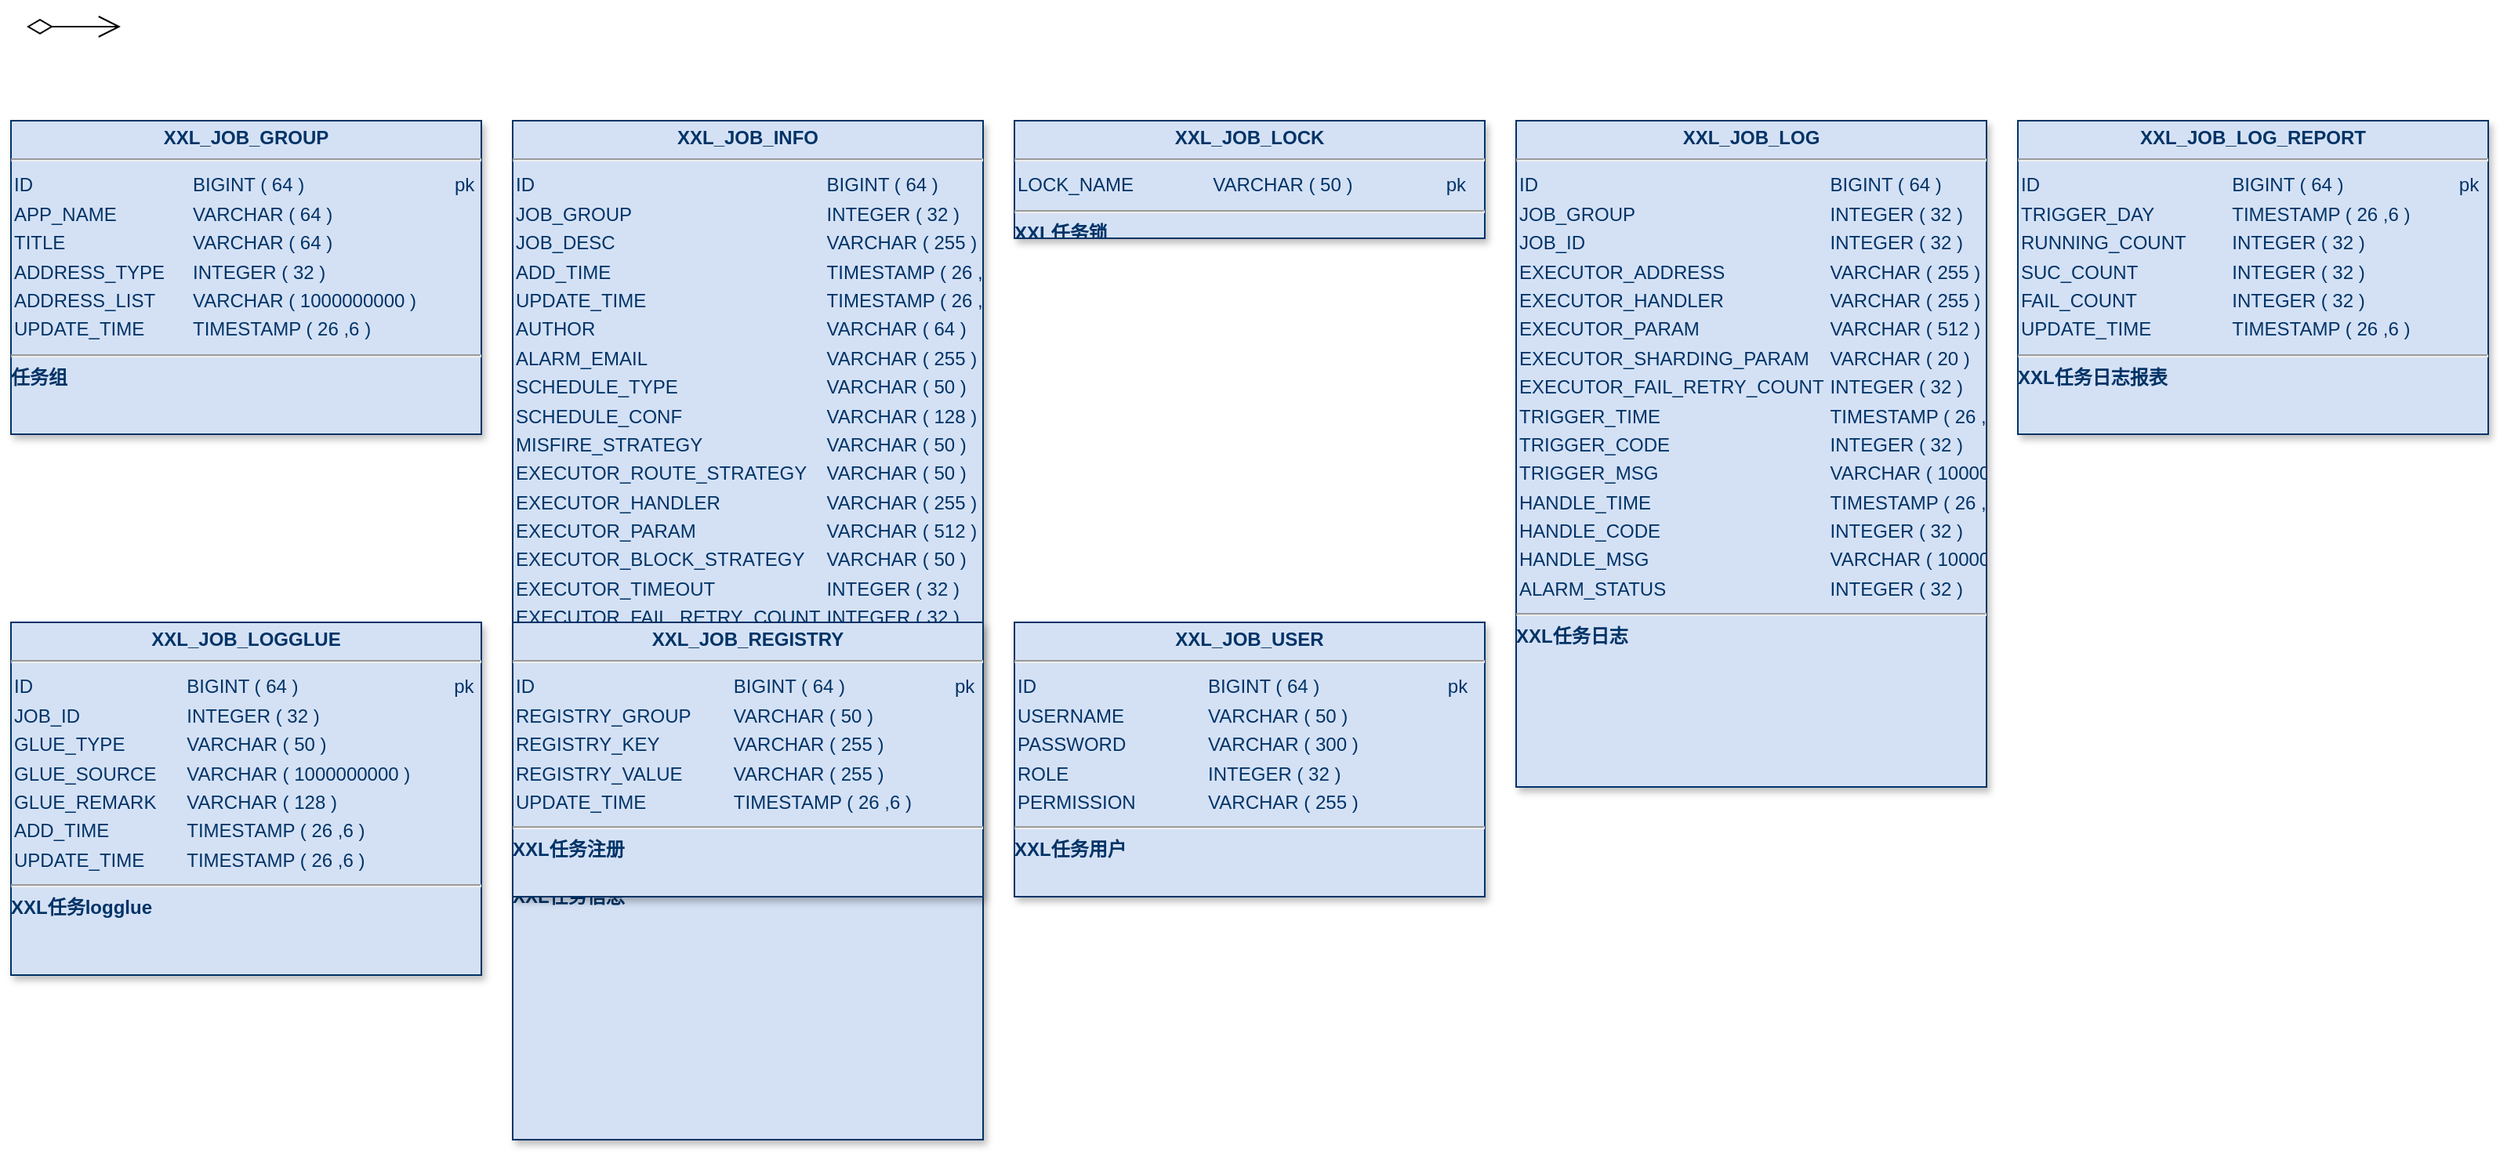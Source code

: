 <mxfile version="25.0.1">
  <diagram name="Page-1" id="efa7a0a1-bf9b-a30e-e6df-94a7791c09e9">
    <mxGraphModel dx="2100" dy="1130" grid="1" gridSize="10" guides="1" tooltips="1" connect="1" arrows="1" fold="1" page="1" pageScale="1" pageWidth="826" pageHeight="1169" background="none" math="0" shadow="0">
      <root>
        <mxCell id="0" />
        <mxCell id="1" parent="0" />

        <!-- 表连接线 -->
        <mxCell id="90" value="" style="endArrow=open;endSize=12;startArrow=diamondThin;startSize=14;startFill=0;edgeStyle=orthogonalEdgeStyle" parent="1" source="" target="" edge="1">
          <mxGeometry x="20" y="40" as="geometry">
            <mxPoint x="20" y="40" as="sourcePoint" />
            <mxPoint x="80" y="40" as="targetPoint" />
          </mxGeometry>
        </mxCell>

        <!-- 表实体 -->
        <mxCell id="3a7087a4393e408ba4c6dc8b8202fafd" value="&lt;p style=&quot;margin: 0px; margin-top: 4px; text-align: center; &quot;&gt;&lt;strong&gt;XXL_JOB_GROUP&lt;/strong&gt;&lt;/p&gt; &lt;hr/&gt; &lt;table style=&quot;width:100%;font-size:1em;&quot; cellpadding=&quot;2&quot; cellspacing=&quot;0&quot;&gt; &lt;tr&gt; &lt;td&gt; ID &lt;/td&gt; &lt;td&gt; BIGINT ( 64 ) &lt;/td&gt; &lt;td&gt; pk &lt;/td&gt; &lt;/tr&gt; &lt;tr&gt; &lt;td&gt; APP_NAME &lt;/td&gt; &lt;td&gt; VARCHAR ( 64 ) &lt;/td&gt; &lt;td&gt; &lt;/td&gt; &lt;/tr&gt; &lt;tr&gt; &lt;td&gt; TITLE &lt;/td&gt; &lt;td&gt; VARCHAR ( 64 ) &lt;/td&gt; &lt;td&gt; &lt;/td&gt; &lt;/tr&gt; &lt;tr&gt; &lt;td&gt; ADDRESS_TYPE &lt;/td&gt; &lt;td&gt; INTEGER ( 32 ) &lt;/td&gt; &lt;td&gt; &lt;/td&gt; &lt;/tr&gt; &lt;tr&gt; &lt;td&gt; ADDRESS_LIST &lt;/td&gt; &lt;td&gt; VARCHAR ( 1000000000 ) &lt;/td&gt; &lt;td&gt; &lt;/td&gt; &lt;/tr&gt; &lt;tr&gt; &lt;td&gt; UPDATE_TIME &lt;/td&gt; &lt;td&gt; TIMESTAMP ( 26 ,6 ) &lt;/td&gt; &lt;td&gt; &lt;/td&gt; &lt;/tr&gt; &lt;/table&gt; &lt;hr/&gt; &lt;p style=&quot;margin: 0px; margin-top: 4px; &quot;&gt;&lt;strong&gt;任务组&lt;/strong&gt;&lt;/p&gt;"
           style="verticalAlign=top;align=left;overflow=fill;fontSize=12;fontFamily=Helvetica;html=1;strokeColor=#003366;shadow=1;fillColor=#D4E1F5;fontColor=#003366" parent="1" vertex="1">
          <mxGeometry x="10" y="100" width="300" height="200" as="geometry" />
        </mxCell>
        <mxCell id="9af77a8e31454c2fafafd35e6d44ec8a" value="&lt;p style=&quot;margin: 0px; margin-top: 4px; text-align: center; &quot;&gt;&lt;strong&gt;XXL_JOB_INFO&lt;/strong&gt;&lt;/p&gt; &lt;hr/&gt; &lt;table style=&quot;width:100%;font-size:1em;&quot; cellpadding=&quot;2&quot; cellspacing=&quot;0&quot;&gt; &lt;tr&gt; &lt;td&gt; ID &lt;/td&gt; &lt;td&gt; BIGINT ( 64 ) &lt;/td&gt; &lt;td&gt; pk &lt;/td&gt; &lt;/tr&gt; &lt;tr&gt; &lt;td&gt; JOB_GROUP &lt;/td&gt; &lt;td&gt; INTEGER ( 32 ) &lt;/td&gt; &lt;td&gt; &lt;/td&gt; &lt;/tr&gt; &lt;tr&gt; &lt;td&gt; JOB_DESC &lt;/td&gt; &lt;td&gt; VARCHAR ( 255 ) &lt;/td&gt; &lt;td&gt; &lt;/td&gt; &lt;/tr&gt; &lt;tr&gt; &lt;td&gt; ADD_TIME &lt;/td&gt; &lt;td&gt; TIMESTAMP ( 26 ,6 ) &lt;/td&gt; &lt;td&gt; &lt;/td&gt; &lt;/tr&gt; &lt;tr&gt; &lt;td&gt; UPDATE_TIME &lt;/td&gt; &lt;td&gt; TIMESTAMP ( 26 ,6 ) &lt;/td&gt; &lt;td&gt; &lt;/td&gt; &lt;/tr&gt; &lt;tr&gt; &lt;td&gt; AUTHOR &lt;/td&gt; &lt;td&gt; VARCHAR ( 64 ) &lt;/td&gt; &lt;td&gt; &lt;/td&gt; &lt;/tr&gt; &lt;tr&gt; &lt;td&gt; ALARM_EMAIL &lt;/td&gt; &lt;td&gt; VARCHAR ( 255 ) &lt;/td&gt; &lt;td&gt; &lt;/td&gt; &lt;/tr&gt; &lt;tr&gt; &lt;td&gt; SCHEDULE_TYPE &lt;/td&gt; &lt;td&gt; VARCHAR ( 50 ) &lt;/td&gt; &lt;td&gt; &lt;/td&gt; &lt;/tr&gt; &lt;tr&gt; &lt;td&gt; SCHEDULE_CONF &lt;/td&gt; &lt;td&gt; VARCHAR ( 128 ) &lt;/td&gt; &lt;td&gt; &lt;/td&gt; &lt;/tr&gt; &lt;tr&gt; &lt;td&gt; MISFIRE_STRATEGY &lt;/td&gt; &lt;td&gt; VARCHAR ( 50 ) &lt;/td&gt; &lt;td&gt; &lt;/td&gt; &lt;/tr&gt; &lt;tr&gt; &lt;td&gt; EXECUTOR_ROUTE_STRATEGY &lt;/td&gt; &lt;td&gt; VARCHAR ( 50 ) &lt;/td&gt; &lt;td&gt; &lt;/td&gt; &lt;/tr&gt; &lt;tr&gt; &lt;td&gt; EXECUTOR_HANDLER &lt;/td&gt; &lt;td&gt; VARCHAR ( 255 ) &lt;/td&gt; &lt;td&gt; &lt;/td&gt; &lt;/tr&gt; &lt;tr&gt; &lt;td&gt; EXECUTOR_PARAM &lt;/td&gt; &lt;td&gt; VARCHAR ( 512 ) &lt;/td&gt; &lt;td&gt; &lt;/td&gt; &lt;/tr&gt; &lt;tr&gt; &lt;td&gt; EXECUTOR_BLOCK_STRATEGY &lt;/td&gt; &lt;td&gt; VARCHAR ( 50 ) &lt;/td&gt; &lt;td&gt; &lt;/td&gt; &lt;/tr&gt; &lt;tr&gt; &lt;td&gt; EXECUTOR_TIMEOUT &lt;/td&gt; &lt;td&gt; INTEGER ( 32 ) &lt;/td&gt; &lt;td&gt; &lt;/td&gt; &lt;/tr&gt; &lt;tr&gt; &lt;td&gt; EXECUTOR_FAIL_RETRY_COUNT &lt;/td&gt; &lt;td&gt; INTEGER ( 32 ) &lt;/td&gt; &lt;td&gt; &lt;/td&gt; &lt;/tr&gt; &lt;tr&gt; &lt;td&gt; GLUE_TYPE &lt;/td&gt; &lt;td&gt; VARCHAR ( 50 ) &lt;/td&gt; &lt;td&gt; &lt;/td&gt; &lt;/tr&gt; &lt;tr&gt; &lt;td&gt; GLUE_SOURCE &lt;/td&gt; &lt;td&gt; VARCHAR ( 1000000000 ) &lt;/td&gt; &lt;td&gt; &lt;/td&gt; &lt;/tr&gt; &lt;tr&gt; &lt;td&gt; GLUE_REMARK &lt;/td&gt; &lt;td&gt; VARCHAR ( 128 ) &lt;/td&gt; &lt;td&gt; &lt;/td&gt; &lt;/tr&gt; &lt;tr&gt; &lt;td&gt; GLUE_UPDATETIME &lt;/td&gt; &lt;td&gt; TIMESTAMP ( 26 ,6 ) &lt;/td&gt; &lt;td&gt; &lt;/td&gt; &lt;/tr&gt; &lt;tr&gt; &lt;td&gt; CHILD_JOBID &lt;/td&gt; &lt;td&gt; VARCHAR ( 255 ) &lt;/td&gt; &lt;td&gt; &lt;/td&gt; &lt;/tr&gt; &lt;tr&gt; &lt;td&gt; TRIGGER_STATUS &lt;/td&gt; &lt;td&gt; INTEGER ( 32 ) &lt;/td&gt; &lt;td&gt; &lt;/td&gt; &lt;/tr&gt; &lt;tr&gt; &lt;td&gt; TRIGGER_LAST_TIME &lt;/td&gt; &lt;td&gt; BIGINT ( 64 ) &lt;/td&gt; &lt;td&gt; &lt;/td&gt; &lt;/tr&gt; &lt;tr&gt; &lt;td&gt; TRIGGER_NEXT_TIME &lt;/td&gt; &lt;td&gt; BIGINT ( 64 ) &lt;/td&gt; &lt;td&gt; &lt;/td&gt; &lt;/tr&gt; &lt;/table&gt; &lt;hr/&gt; &lt;p style=&quot;margin: 0px; margin-top: 4px; &quot;&gt;&lt;strong&gt;XXL任务信息&lt;/strong&gt;&lt;/p&gt;"
           style="verticalAlign=top;align=left;overflow=fill;fontSize=12;fontFamily=Helvetica;html=1;strokeColor=#003366;shadow=1;fillColor=#D4E1F5;fontColor=#003366" parent="1" vertex="1">
          <mxGeometry x="330" y="100" width="300" height="650" as="geometry" />
        </mxCell>
        <mxCell id="7b6c6802fdda41158bf136cb55198370" value="&lt;p style=&quot;margin: 0px; margin-top: 4px; text-align: center; &quot;&gt;&lt;strong&gt;XXL_JOB_LOCK&lt;/strong&gt;&lt;/p&gt; &lt;hr/&gt; &lt;table style=&quot;width:100%;font-size:1em;&quot; cellpadding=&quot;2&quot; cellspacing=&quot;0&quot;&gt; &lt;tr&gt; &lt;td&gt; LOCK_NAME &lt;/td&gt; &lt;td&gt; VARCHAR ( 50 ) &lt;/td&gt; &lt;td&gt; pk &lt;/td&gt; &lt;/tr&gt; &lt;/table&gt; &lt;hr/&gt; &lt;p style=&quot;margin: 0px; margin-top: 4px; &quot;&gt;&lt;strong&gt;XXL任务锁&lt;/strong&gt;&lt;/p&gt;"
           style="verticalAlign=top;align=left;overflow=fill;fontSize=12;fontFamily=Helvetica;html=1;strokeColor=#003366;shadow=1;fillColor=#D4E1F5;fontColor=#003366" parent="1" vertex="1">
          <mxGeometry x="650" y="100" width="300" height="75" as="geometry" />
        </mxCell>
        <mxCell id="d77f244049d44a3691ea6e3767abdeb8" value="&lt;p style=&quot;margin: 0px; margin-top: 4px; text-align: center; &quot;&gt;&lt;strong&gt;XXL_JOB_LOG&lt;/strong&gt;&lt;/p&gt; &lt;hr/&gt; &lt;table style=&quot;width:100%;font-size:1em;&quot; cellpadding=&quot;2&quot; cellspacing=&quot;0&quot;&gt; &lt;tr&gt; &lt;td&gt; ID &lt;/td&gt; &lt;td&gt; BIGINT ( 64 ) &lt;/td&gt; &lt;td&gt; pk &lt;/td&gt; &lt;/tr&gt; &lt;tr&gt; &lt;td&gt; JOB_GROUP &lt;/td&gt; &lt;td&gt; INTEGER ( 32 ) &lt;/td&gt; &lt;td&gt; &lt;/td&gt; &lt;/tr&gt; &lt;tr&gt; &lt;td&gt; JOB_ID &lt;/td&gt; &lt;td&gt; INTEGER ( 32 ) &lt;/td&gt; &lt;td&gt; &lt;/td&gt; &lt;/tr&gt; &lt;tr&gt; &lt;td&gt; EXECUTOR_ADDRESS &lt;/td&gt; &lt;td&gt; VARCHAR ( 255 ) &lt;/td&gt; &lt;td&gt; &lt;/td&gt; &lt;/tr&gt; &lt;tr&gt; &lt;td&gt; EXECUTOR_HANDLER &lt;/td&gt; &lt;td&gt; VARCHAR ( 255 ) &lt;/td&gt; &lt;td&gt; &lt;/td&gt; &lt;/tr&gt; &lt;tr&gt; &lt;td&gt; EXECUTOR_PARAM &lt;/td&gt; &lt;td&gt; VARCHAR ( 512 ) &lt;/td&gt; &lt;td&gt; &lt;/td&gt; &lt;/tr&gt; &lt;tr&gt; &lt;td&gt; EXECUTOR_SHARDING_PARAM &lt;/td&gt; &lt;td&gt; VARCHAR ( 20 ) &lt;/td&gt; &lt;td&gt; &lt;/td&gt; &lt;/tr&gt; &lt;tr&gt; &lt;td&gt; EXECUTOR_FAIL_RETRY_COUNT &lt;/td&gt; &lt;td&gt; INTEGER ( 32 ) &lt;/td&gt; &lt;td&gt; &lt;/td&gt; &lt;/tr&gt; &lt;tr&gt; &lt;td&gt; TRIGGER_TIME &lt;/td&gt; &lt;td&gt; TIMESTAMP ( 26 ,6 ) &lt;/td&gt; &lt;td&gt; &lt;/td&gt; &lt;/tr&gt; &lt;tr&gt; &lt;td&gt; TRIGGER_CODE &lt;/td&gt; &lt;td&gt; INTEGER ( 32 ) &lt;/td&gt; &lt;td&gt; &lt;/td&gt; &lt;/tr&gt; &lt;tr&gt; &lt;td&gt; TRIGGER_MSG &lt;/td&gt; &lt;td&gt; VARCHAR ( 1000000000 ) &lt;/td&gt; &lt;td&gt; &lt;/td&gt; &lt;/tr&gt; &lt;tr&gt; &lt;td&gt; HANDLE_TIME &lt;/td&gt; &lt;td&gt; TIMESTAMP ( 26 ,6 ) &lt;/td&gt; &lt;td&gt; &lt;/td&gt; &lt;/tr&gt; &lt;tr&gt; &lt;td&gt; HANDLE_CODE &lt;/td&gt; &lt;td&gt; INTEGER ( 32 ) &lt;/td&gt; &lt;td&gt; &lt;/td&gt; &lt;/tr&gt; &lt;tr&gt; &lt;td&gt; HANDLE_MSG &lt;/td&gt; &lt;td&gt; VARCHAR ( 1000000000 ) &lt;/td&gt; &lt;td&gt; &lt;/td&gt; &lt;/tr&gt; &lt;tr&gt; &lt;td&gt; ALARM_STATUS &lt;/td&gt; &lt;td&gt; INTEGER ( 32 ) &lt;/td&gt; &lt;td&gt; &lt;/td&gt; &lt;/tr&gt; &lt;/table&gt; &lt;hr/&gt; &lt;p style=&quot;margin: 0px; margin-top: 4px; &quot;&gt;&lt;strong&gt;XXL任务日志&lt;/strong&gt;&lt;/p&gt;"
           style="verticalAlign=top;align=left;overflow=fill;fontSize=12;fontFamily=Helvetica;html=1;strokeColor=#003366;shadow=1;fillColor=#D4E1F5;fontColor=#003366" parent="1" vertex="1">
          <mxGeometry x="970" y="100" width="300" height="425" as="geometry" />
        </mxCell>
        <mxCell id="b4e32c4deb9c4cacb842d8d60e53038f" value="&lt;p style=&quot;margin: 0px; margin-top: 4px; text-align: center; &quot;&gt;&lt;strong&gt;XXL_JOB_LOG_REPORT&lt;/strong&gt;&lt;/p&gt; &lt;hr/&gt; &lt;table style=&quot;width:100%;font-size:1em;&quot; cellpadding=&quot;2&quot; cellspacing=&quot;0&quot;&gt; &lt;tr&gt; &lt;td&gt; ID &lt;/td&gt; &lt;td&gt; BIGINT ( 64 ) &lt;/td&gt; &lt;td&gt; pk &lt;/td&gt; &lt;/tr&gt; &lt;tr&gt; &lt;td&gt; TRIGGER_DAY &lt;/td&gt; &lt;td&gt; TIMESTAMP ( 26 ,6 ) &lt;/td&gt; &lt;td&gt; &lt;/td&gt; &lt;/tr&gt; &lt;tr&gt; &lt;td&gt; RUNNING_COUNT &lt;/td&gt; &lt;td&gt; INTEGER ( 32 ) &lt;/td&gt; &lt;td&gt; &lt;/td&gt; &lt;/tr&gt; &lt;tr&gt; &lt;td&gt; SUC_COUNT &lt;/td&gt; &lt;td&gt; INTEGER ( 32 ) &lt;/td&gt; &lt;td&gt; &lt;/td&gt; &lt;/tr&gt; &lt;tr&gt; &lt;td&gt; FAIL_COUNT &lt;/td&gt; &lt;td&gt; INTEGER ( 32 ) &lt;/td&gt; &lt;td&gt; &lt;/td&gt; &lt;/tr&gt; &lt;tr&gt; &lt;td&gt; UPDATE_TIME &lt;/td&gt; &lt;td&gt; TIMESTAMP ( 26 ,6 ) &lt;/td&gt; &lt;td&gt; &lt;/td&gt; &lt;/tr&gt; &lt;/table&gt; &lt;hr/&gt; &lt;p style=&quot;margin: 0px; margin-top: 4px; &quot;&gt;&lt;strong&gt;XXL任务日志报表&lt;/strong&gt;&lt;/p&gt;"
           style="verticalAlign=top;align=left;overflow=fill;fontSize=12;fontFamily=Helvetica;html=1;strokeColor=#003366;shadow=1;fillColor=#D4E1F5;fontColor=#003366" parent="1" vertex="1">
          <mxGeometry x="1290" y="100" width="300" height="200" as="geometry" />
        </mxCell>
        <mxCell id="a6279a0ca34c46e9b22a9ae89fedd61f" value="&lt;p style=&quot;margin: 0px; margin-top: 4px; text-align: center; &quot;&gt;&lt;strong&gt;XXL_JOB_LOGGLUE&lt;/strong&gt;&lt;/p&gt; &lt;hr/&gt; &lt;table style=&quot;width:100%;font-size:1em;&quot; cellpadding=&quot;2&quot; cellspacing=&quot;0&quot;&gt; &lt;tr&gt; &lt;td&gt; ID &lt;/td&gt; &lt;td&gt; BIGINT ( 64 ) &lt;/td&gt; &lt;td&gt; pk &lt;/td&gt; &lt;/tr&gt; &lt;tr&gt; &lt;td&gt; JOB_ID &lt;/td&gt; &lt;td&gt; INTEGER ( 32 ) &lt;/td&gt; &lt;td&gt; &lt;/td&gt; &lt;/tr&gt; &lt;tr&gt; &lt;td&gt; GLUE_TYPE &lt;/td&gt; &lt;td&gt; VARCHAR ( 50 ) &lt;/td&gt; &lt;td&gt; &lt;/td&gt; &lt;/tr&gt; &lt;tr&gt; &lt;td&gt; GLUE_SOURCE &lt;/td&gt; &lt;td&gt; VARCHAR ( 1000000000 ) &lt;/td&gt; &lt;td&gt; &lt;/td&gt; &lt;/tr&gt; &lt;tr&gt; &lt;td&gt; GLUE_REMARK &lt;/td&gt; &lt;td&gt; VARCHAR ( 128 ) &lt;/td&gt; &lt;td&gt; &lt;/td&gt; &lt;/tr&gt; &lt;tr&gt; &lt;td&gt; ADD_TIME &lt;/td&gt; &lt;td&gt; TIMESTAMP ( 26 ,6 ) &lt;/td&gt; &lt;td&gt; &lt;/td&gt; &lt;/tr&gt; &lt;tr&gt; &lt;td&gt; UPDATE_TIME &lt;/td&gt; &lt;td&gt; TIMESTAMP ( 26 ,6 ) &lt;/td&gt; &lt;td&gt; &lt;/td&gt; &lt;/tr&gt; &lt;/table&gt; &lt;hr/&gt; &lt;p style=&quot;margin: 0px; margin-top: 4px; &quot;&gt;&lt;strong&gt;XXL任务logglue&lt;/strong&gt;&lt;/p&gt;"
           style="verticalAlign=top;align=left;overflow=fill;fontSize=12;fontFamily=Helvetica;html=1;strokeColor=#003366;shadow=1;fillColor=#D4E1F5;fontColor=#003366" parent="1" vertex="1">
          <mxGeometry x="10" y="420" width="300" height="225" as="geometry" />
        </mxCell>
        <mxCell id="0691e55f282740b793430e001c3b2eaf" value="&lt;p style=&quot;margin: 0px; margin-top: 4px; text-align: center; &quot;&gt;&lt;strong&gt;XXL_JOB_REGISTRY&lt;/strong&gt;&lt;/p&gt; &lt;hr/&gt; &lt;table style=&quot;width:100%;font-size:1em;&quot; cellpadding=&quot;2&quot; cellspacing=&quot;0&quot;&gt; &lt;tr&gt; &lt;td&gt; ID &lt;/td&gt; &lt;td&gt; BIGINT ( 64 ) &lt;/td&gt; &lt;td&gt; pk &lt;/td&gt; &lt;/tr&gt; &lt;tr&gt; &lt;td&gt; REGISTRY_GROUP &lt;/td&gt; &lt;td&gt; VARCHAR ( 50 ) &lt;/td&gt; &lt;td&gt; &lt;/td&gt; &lt;/tr&gt; &lt;tr&gt; &lt;td&gt; REGISTRY_KEY &lt;/td&gt; &lt;td&gt; VARCHAR ( 255 ) &lt;/td&gt; &lt;td&gt; &lt;/td&gt; &lt;/tr&gt; &lt;tr&gt; &lt;td&gt; REGISTRY_VALUE &lt;/td&gt; &lt;td&gt; VARCHAR ( 255 ) &lt;/td&gt; &lt;td&gt; &lt;/td&gt; &lt;/tr&gt; &lt;tr&gt; &lt;td&gt; UPDATE_TIME &lt;/td&gt; &lt;td&gt; TIMESTAMP ( 26 ,6 ) &lt;/td&gt; &lt;td&gt; &lt;/td&gt; &lt;/tr&gt; &lt;/table&gt; &lt;hr/&gt; &lt;p style=&quot;margin: 0px; margin-top: 4px; &quot;&gt;&lt;strong&gt;XXL任务注册&lt;/strong&gt;&lt;/p&gt;"
           style="verticalAlign=top;align=left;overflow=fill;fontSize=12;fontFamily=Helvetica;html=1;strokeColor=#003366;shadow=1;fillColor=#D4E1F5;fontColor=#003366" parent="1" vertex="1">
          <mxGeometry x="330" y="420" width="300" height="175" as="geometry" />
        </mxCell>
        <mxCell id="dad2e334f9de43da8389a9138189c764" value="&lt;p style=&quot;margin: 0px; margin-top: 4px; text-align: center; &quot;&gt;&lt;strong&gt;XXL_JOB_USER&lt;/strong&gt;&lt;/p&gt; &lt;hr/&gt; &lt;table style=&quot;width:100%;font-size:1em;&quot; cellpadding=&quot;2&quot; cellspacing=&quot;0&quot;&gt; &lt;tr&gt; &lt;td&gt; ID &lt;/td&gt; &lt;td&gt; BIGINT ( 64 ) &lt;/td&gt; &lt;td&gt; pk &lt;/td&gt; &lt;/tr&gt; &lt;tr&gt; &lt;td&gt; USERNAME &lt;/td&gt; &lt;td&gt; VARCHAR ( 50 ) &lt;/td&gt; &lt;td&gt; &lt;/td&gt; &lt;/tr&gt; &lt;tr&gt; &lt;td&gt; PASSWORD &lt;/td&gt; &lt;td&gt; VARCHAR ( 300 ) &lt;/td&gt; &lt;td&gt; &lt;/td&gt; &lt;/tr&gt; &lt;tr&gt; &lt;td&gt; ROLE &lt;/td&gt; &lt;td&gt; INTEGER ( 32 ) &lt;/td&gt; &lt;td&gt; &lt;/td&gt; &lt;/tr&gt; &lt;tr&gt; &lt;td&gt; PERMISSION &lt;/td&gt; &lt;td&gt; VARCHAR ( 255 ) &lt;/td&gt; &lt;td&gt; &lt;/td&gt; &lt;/tr&gt; &lt;/table&gt; &lt;hr/&gt; &lt;p style=&quot;margin: 0px; margin-top: 4px; &quot;&gt;&lt;strong&gt;XXL任务用户&lt;/strong&gt;&lt;/p&gt;"
           style="verticalAlign=top;align=left;overflow=fill;fontSize=12;fontFamily=Helvetica;html=1;strokeColor=#003366;shadow=1;fillColor=#D4E1F5;fontColor=#003366" parent="1" vertex="1">
          <mxGeometry x="650" y="420" width="300" height="175" as="geometry" />
        </mxCell>

      </root>
    </mxGraphModel>
  </diagram>
</mxfile>
